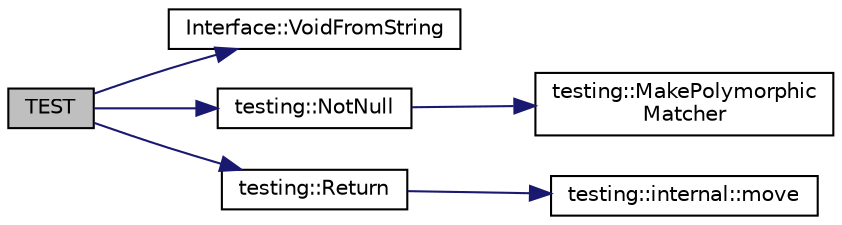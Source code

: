 digraph "TEST"
{
  edge [fontname="Helvetica",fontsize="10",labelfontname="Helvetica",labelfontsize="10"];
  node [fontname="Helvetica",fontsize="10",shape=record];
  rankdir="LR";
  Node126 [label="TEST",height=0.2,width=0.4,color="black", fillcolor="grey75", style="filled", fontcolor="black"];
  Node126 -> Node127 [color="midnightblue",fontsize="10",style="solid",fontname="Helvetica"];
  Node127 [label="Interface::VoidFromString",height=0.2,width=0.4,color="black", fillcolor="white", style="filled",URL="$de/d95/class_interface.html#a65d6ae604e7e9a513aec72c9c94e0b97"];
  Node126 -> Node128 [color="midnightblue",fontsize="10",style="solid",fontname="Helvetica"];
  Node128 [label="testing::NotNull",height=0.2,width=0.4,color="black", fillcolor="white", style="filled",URL="$d0/d75/namespacetesting.html#a39d1f92b53b8b2a0b6db6a22ac146416"];
  Node128 -> Node129 [color="midnightblue",fontsize="10",style="solid",fontname="Helvetica"];
  Node129 [label="testing::MakePolymorphic\lMatcher",height=0.2,width=0.4,color="black", fillcolor="white", style="filled",URL="$d0/d75/namespacetesting.html#a667ca94f190ec2e17ee2fbfdb7d3da04"];
  Node126 -> Node130 [color="midnightblue",fontsize="10",style="solid",fontname="Helvetica"];
  Node130 [label="testing::Return",height=0.2,width=0.4,color="black", fillcolor="white", style="filled",URL="$d0/d75/namespacetesting.html#af6d1c13e9376c77671e37545cd84359c"];
  Node130 -> Node131 [color="midnightblue",fontsize="10",style="solid",fontname="Helvetica"];
  Node131 [label="testing::internal::move",height=0.2,width=0.4,color="black", fillcolor="white", style="filled",URL="$d0/da7/namespacetesting_1_1internal.html#a0f6d06bf8c3093b9c22bb08723db201e"];
}
